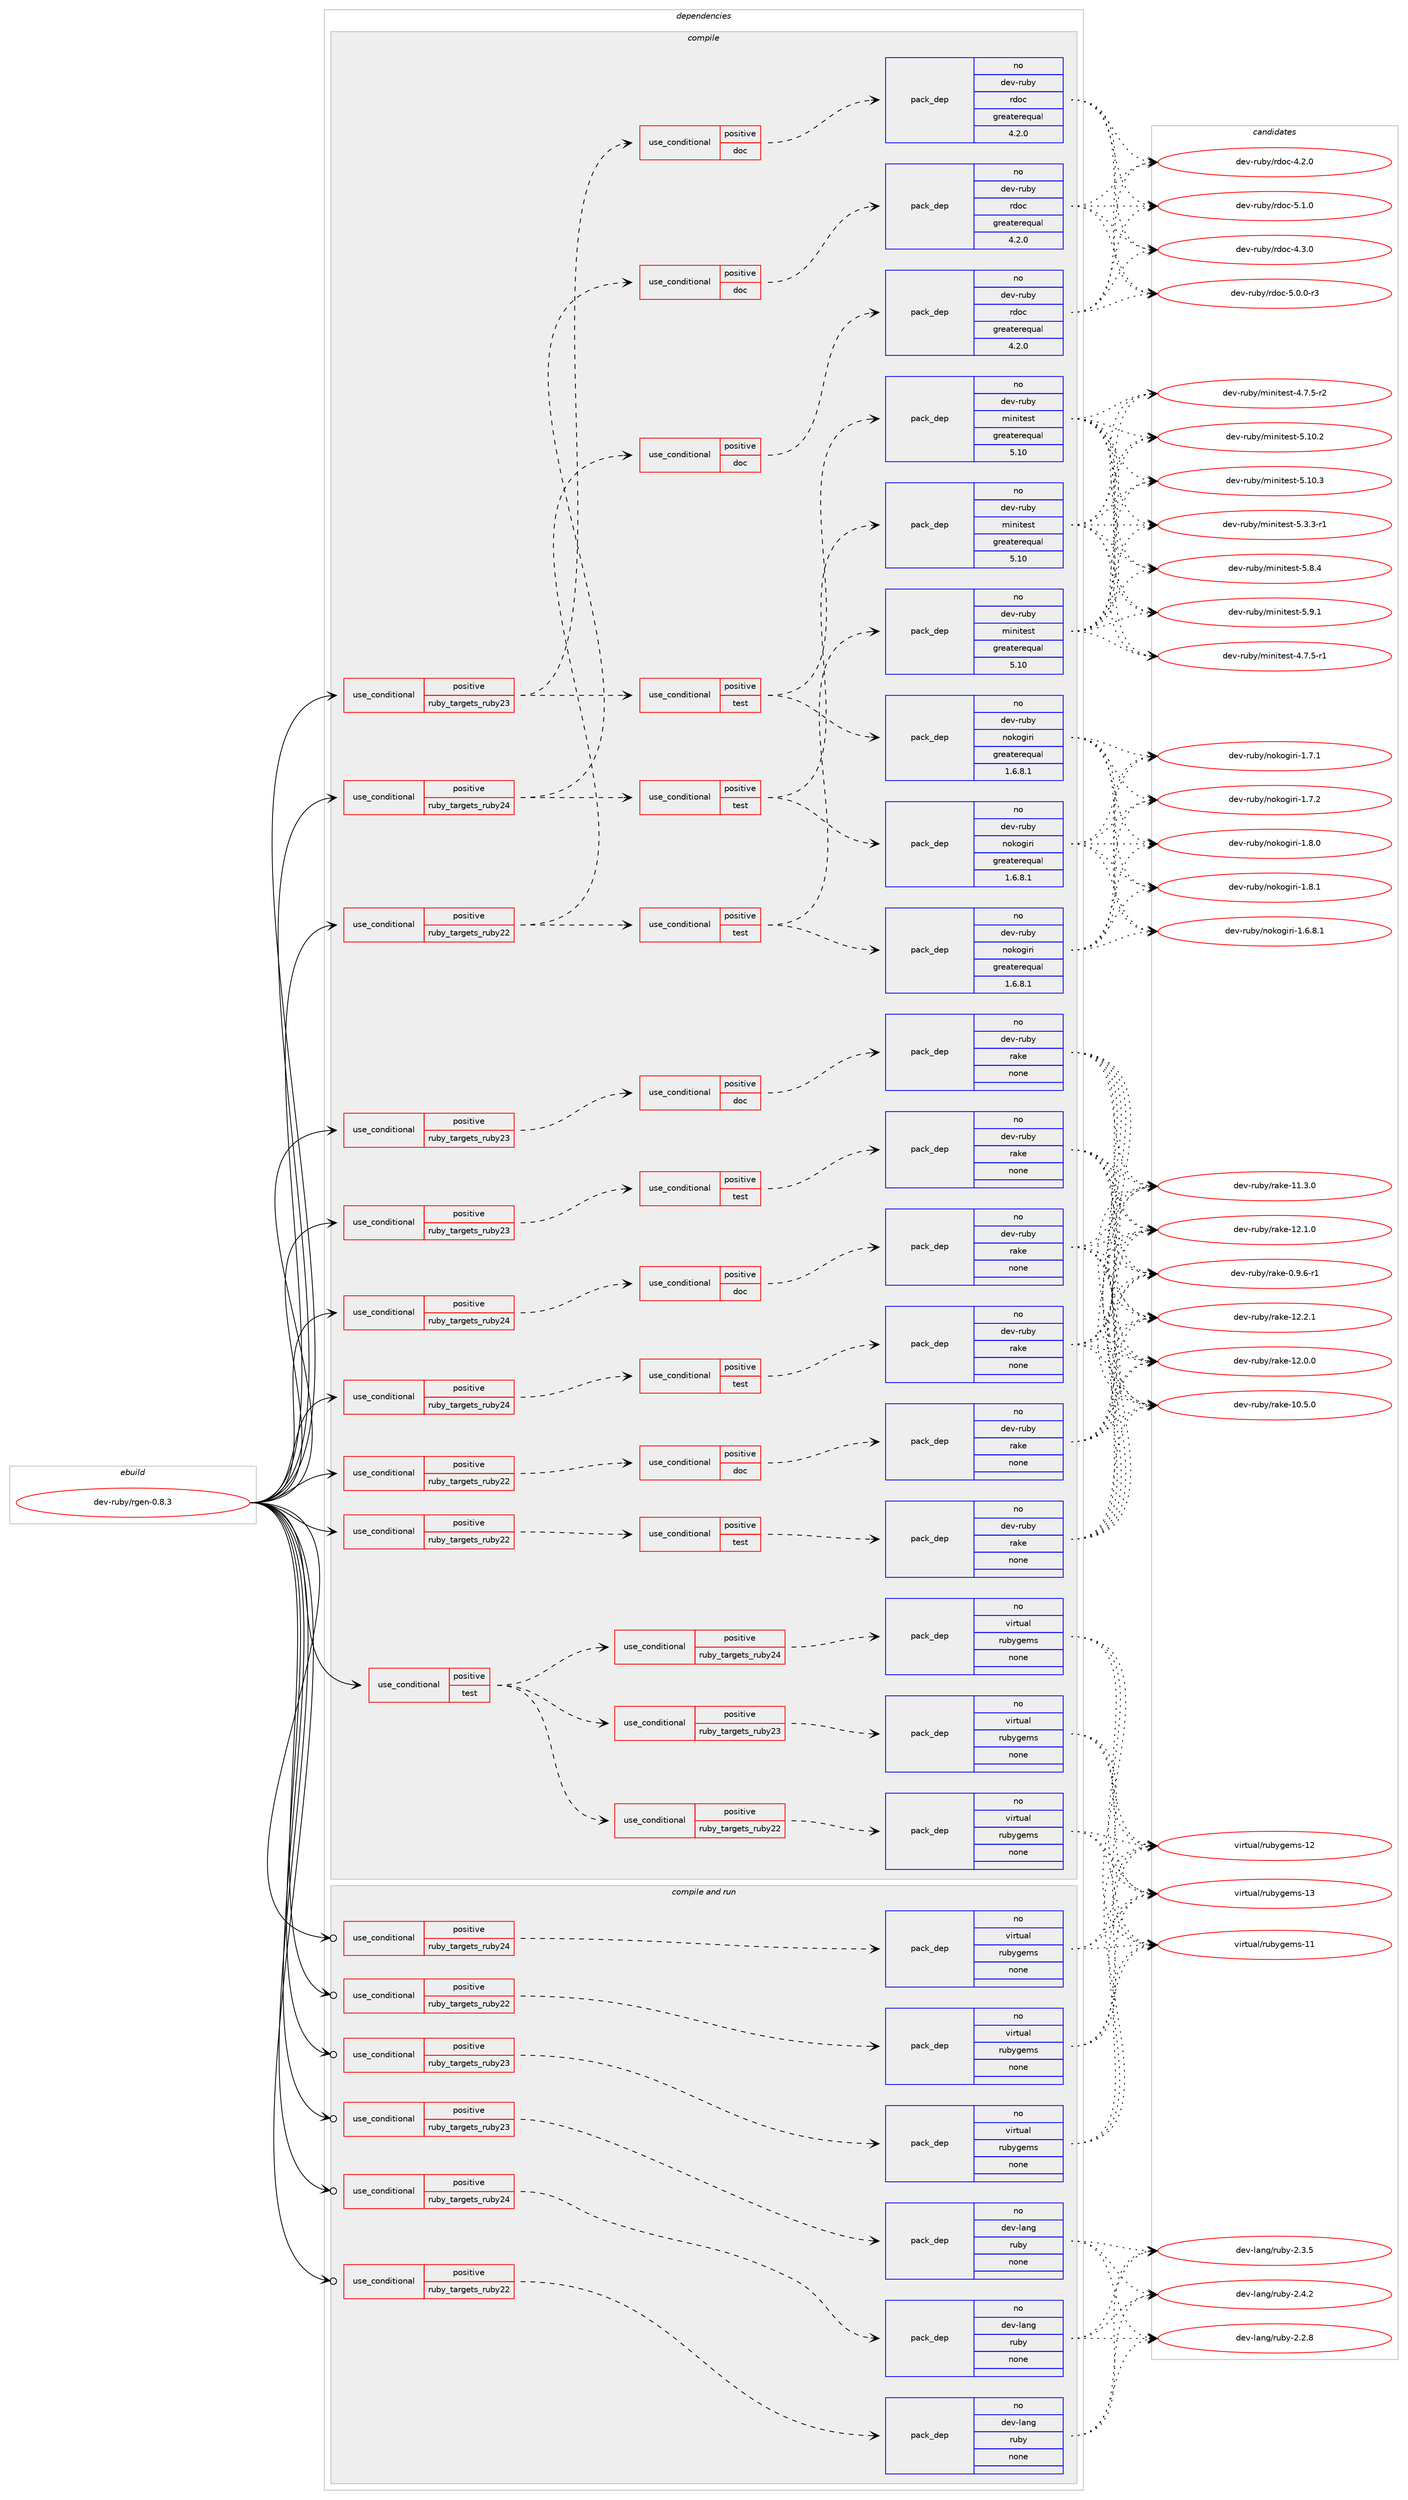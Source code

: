 digraph prolog {

# *************
# Graph options
# *************

newrank=true;
concentrate=true;
compound=true;
graph [rankdir=LR,fontname=Helvetica,fontsize=10,ranksep=1.5];#, ranksep=2.5, nodesep=0.2];
edge  [arrowhead=vee];
node  [fontname=Helvetica,fontsize=10];

# **********
# The ebuild
# **********

subgraph cluster_leftcol {
color=gray;
rank=same;
label=<<i>ebuild</i>>;
id [label="dev-ruby/rgen-0.8.3", color=red, width=4, href="../dev-ruby/rgen-0.8.3.svg"];
}

# ****************
# The dependencies
# ****************

subgraph cluster_midcol {
color=gray;
label=<<i>dependencies</i>>;
subgraph cluster_compile {
fillcolor="#eeeeee";
style=filled;
label=<<i>compile</i>>;
subgraph cond68894 {
dependency262178 [label=<<TABLE BORDER="0" CELLBORDER="1" CELLSPACING="0" CELLPADDING="4"><TR><TD ROWSPAN="3" CELLPADDING="10">use_conditional</TD></TR><TR><TD>positive</TD></TR><TR><TD>ruby_targets_ruby22</TD></TR></TABLE>>, shape=none, color=red];
subgraph cond68895 {
dependency262179 [label=<<TABLE BORDER="0" CELLBORDER="1" CELLSPACING="0" CELLPADDING="4"><TR><TD ROWSPAN="3" CELLPADDING="10">use_conditional</TD></TR><TR><TD>positive</TD></TR><TR><TD>doc</TD></TR></TABLE>>, shape=none, color=red];
subgraph pack189170 {
dependency262180 [label=<<TABLE BORDER="0" CELLBORDER="1" CELLSPACING="0" CELLPADDING="4" WIDTH="220"><TR><TD ROWSPAN="6" CELLPADDING="30">pack_dep</TD></TR><TR><TD WIDTH="110">no</TD></TR><TR><TD>dev-ruby</TD></TR><TR><TD>rake</TD></TR><TR><TD>none</TD></TR><TR><TD></TD></TR></TABLE>>, shape=none, color=blue];
}
dependency262179:e -> dependency262180:w [weight=20,style="dashed",arrowhead="vee"];
}
dependency262178:e -> dependency262179:w [weight=20,style="dashed",arrowhead="vee"];
}
id:e -> dependency262178:w [weight=20,style="solid",arrowhead="vee"];
subgraph cond68896 {
dependency262181 [label=<<TABLE BORDER="0" CELLBORDER="1" CELLSPACING="0" CELLPADDING="4"><TR><TD ROWSPAN="3" CELLPADDING="10">use_conditional</TD></TR><TR><TD>positive</TD></TR><TR><TD>ruby_targets_ruby22</TD></TR></TABLE>>, shape=none, color=red];
subgraph cond68897 {
dependency262182 [label=<<TABLE BORDER="0" CELLBORDER="1" CELLSPACING="0" CELLPADDING="4"><TR><TD ROWSPAN="3" CELLPADDING="10">use_conditional</TD></TR><TR><TD>positive</TD></TR><TR><TD>doc</TD></TR></TABLE>>, shape=none, color=red];
subgraph pack189171 {
dependency262183 [label=<<TABLE BORDER="0" CELLBORDER="1" CELLSPACING="0" CELLPADDING="4" WIDTH="220"><TR><TD ROWSPAN="6" CELLPADDING="30">pack_dep</TD></TR><TR><TD WIDTH="110">no</TD></TR><TR><TD>dev-ruby</TD></TR><TR><TD>rdoc</TD></TR><TR><TD>greaterequal</TD></TR><TR><TD>4.2.0</TD></TR></TABLE>>, shape=none, color=blue];
}
dependency262182:e -> dependency262183:w [weight=20,style="dashed",arrowhead="vee"];
}
dependency262181:e -> dependency262182:w [weight=20,style="dashed",arrowhead="vee"];
subgraph cond68898 {
dependency262184 [label=<<TABLE BORDER="0" CELLBORDER="1" CELLSPACING="0" CELLPADDING="4"><TR><TD ROWSPAN="3" CELLPADDING="10">use_conditional</TD></TR><TR><TD>positive</TD></TR><TR><TD>test</TD></TR></TABLE>>, shape=none, color=red];
subgraph pack189172 {
dependency262185 [label=<<TABLE BORDER="0" CELLBORDER="1" CELLSPACING="0" CELLPADDING="4" WIDTH="220"><TR><TD ROWSPAN="6" CELLPADDING="30">pack_dep</TD></TR><TR><TD WIDTH="110">no</TD></TR><TR><TD>dev-ruby</TD></TR><TR><TD>minitest</TD></TR><TR><TD>greaterequal</TD></TR><TR><TD>5.10</TD></TR></TABLE>>, shape=none, color=blue];
}
dependency262184:e -> dependency262185:w [weight=20,style="dashed",arrowhead="vee"];
subgraph pack189173 {
dependency262186 [label=<<TABLE BORDER="0" CELLBORDER="1" CELLSPACING="0" CELLPADDING="4" WIDTH="220"><TR><TD ROWSPAN="6" CELLPADDING="30">pack_dep</TD></TR><TR><TD WIDTH="110">no</TD></TR><TR><TD>dev-ruby</TD></TR><TR><TD>nokogiri</TD></TR><TR><TD>greaterequal</TD></TR><TR><TD>1.6.8.1</TD></TR></TABLE>>, shape=none, color=blue];
}
dependency262184:e -> dependency262186:w [weight=20,style="dashed",arrowhead="vee"];
}
dependency262181:e -> dependency262184:w [weight=20,style="dashed",arrowhead="vee"];
}
id:e -> dependency262181:w [weight=20,style="solid",arrowhead="vee"];
subgraph cond68899 {
dependency262187 [label=<<TABLE BORDER="0" CELLBORDER="1" CELLSPACING="0" CELLPADDING="4"><TR><TD ROWSPAN="3" CELLPADDING="10">use_conditional</TD></TR><TR><TD>positive</TD></TR><TR><TD>ruby_targets_ruby22</TD></TR></TABLE>>, shape=none, color=red];
subgraph cond68900 {
dependency262188 [label=<<TABLE BORDER="0" CELLBORDER="1" CELLSPACING="0" CELLPADDING="4"><TR><TD ROWSPAN="3" CELLPADDING="10">use_conditional</TD></TR><TR><TD>positive</TD></TR><TR><TD>test</TD></TR></TABLE>>, shape=none, color=red];
subgraph pack189174 {
dependency262189 [label=<<TABLE BORDER="0" CELLBORDER="1" CELLSPACING="0" CELLPADDING="4" WIDTH="220"><TR><TD ROWSPAN="6" CELLPADDING="30">pack_dep</TD></TR><TR><TD WIDTH="110">no</TD></TR><TR><TD>dev-ruby</TD></TR><TR><TD>rake</TD></TR><TR><TD>none</TD></TR><TR><TD></TD></TR></TABLE>>, shape=none, color=blue];
}
dependency262188:e -> dependency262189:w [weight=20,style="dashed",arrowhead="vee"];
}
dependency262187:e -> dependency262188:w [weight=20,style="dashed",arrowhead="vee"];
}
id:e -> dependency262187:w [weight=20,style="solid",arrowhead="vee"];
subgraph cond68901 {
dependency262190 [label=<<TABLE BORDER="0" CELLBORDER="1" CELLSPACING="0" CELLPADDING="4"><TR><TD ROWSPAN="3" CELLPADDING="10">use_conditional</TD></TR><TR><TD>positive</TD></TR><TR><TD>ruby_targets_ruby23</TD></TR></TABLE>>, shape=none, color=red];
subgraph cond68902 {
dependency262191 [label=<<TABLE BORDER="0" CELLBORDER="1" CELLSPACING="0" CELLPADDING="4"><TR><TD ROWSPAN="3" CELLPADDING="10">use_conditional</TD></TR><TR><TD>positive</TD></TR><TR><TD>doc</TD></TR></TABLE>>, shape=none, color=red];
subgraph pack189175 {
dependency262192 [label=<<TABLE BORDER="0" CELLBORDER="1" CELLSPACING="0" CELLPADDING="4" WIDTH="220"><TR><TD ROWSPAN="6" CELLPADDING="30">pack_dep</TD></TR><TR><TD WIDTH="110">no</TD></TR><TR><TD>dev-ruby</TD></TR><TR><TD>rake</TD></TR><TR><TD>none</TD></TR><TR><TD></TD></TR></TABLE>>, shape=none, color=blue];
}
dependency262191:e -> dependency262192:w [weight=20,style="dashed",arrowhead="vee"];
}
dependency262190:e -> dependency262191:w [weight=20,style="dashed",arrowhead="vee"];
}
id:e -> dependency262190:w [weight=20,style="solid",arrowhead="vee"];
subgraph cond68903 {
dependency262193 [label=<<TABLE BORDER="0" CELLBORDER="1" CELLSPACING="0" CELLPADDING="4"><TR><TD ROWSPAN="3" CELLPADDING="10">use_conditional</TD></TR><TR><TD>positive</TD></TR><TR><TD>ruby_targets_ruby23</TD></TR></TABLE>>, shape=none, color=red];
subgraph cond68904 {
dependency262194 [label=<<TABLE BORDER="0" CELLBORDER="1" CELLSPACING="0" CELLPADDING="4"><TR><TD ROWSPAN="3" CELLPADDING="10">use_conditional</TD></TR><TR><TD>positive</TD></TR><TR><TD>doc</TD></TR></TABLE>>, shape=none, color=red];
subgraph pack189176 {
dependency262195 [label=<<TABLE BORDER="0" CELLBORDER="1" CELLSPACING="0" CELLPADDING="4" WIDTH="220"><TR><TD ROWSPAN="6" CELLPADDING="30">pack_dep</TD></TR><TR><TD WIDTH="110">no</TD></TR><TR><TD>dev-ruby</TD></TR><TR><TD>rdoc</TD></TR><TR><TD>greaterequal</TD></TR><TR><TD>4.2.0</TD></TR></TABLE>>, shape=none, color=blue];
}
dependency262194:e -> dependency262195:w [weight=20,style="dashed",arrowhead="vee"];
}
dependency262193:e -> dependency262194:w [weight=20,style="dashed",arrowhead="vee"];
subgraph cond68905 {
dependency262196 [label=<<TABLE BORDER="0" CELLBORDER="1" CELLSPACING="0" CELLPADDING="4"><TR><TD ROWSPAN="3" CELLPADDING="10">use_conditional</TD></TR><TR><TD>positive</TD></TR><TR><TD>test</TD></TR></TABLE>>, shape=none, color=red];
subgraph pack189177 {
dependency262197 [label=<<TABLE BORDER="0" CELLBORDER="1" CELLSPACING="0" CELLPADDING="4" WIDTH="220"><TR><TD ROWSPAN="6" CELLPADDING="30">pack_dep</TD></TR><TR><TD WIDTH="110">no</TD></TR><TR><TD>dev-ruby</TD></TR><TR><TD>minitest</TD></TR><TR><TD>greaterequal</TD></TR><TR><TD>5.10</TD></TR></TABLE>>, shape=none, color=blue];
}
dependency262196:e -> dependency262197:w [weight=20,style="dashed",arrowhead="vee"];
subgraph pack189178 {
dependency262198 [label=<<TABLE BORDER="0" CELLBORDER="1" CELLSPACING="0" CELLPADDING="4" WIDTH="220"><TR><TD ROWSPAN="6" CELLPADDING="30">pack_dep</TD></TR><TR><TD WIDTH="110">no</TD></TR><TR><TD>dev-ruby</TD></TR><TR><TD>nokogiri</TD></TR><TR><TD>greaterequal</TD></TR><TR><TD>1.6.8.1</TD></TR></TABLE>>, shape=none, color=blue];
}
dependency262196:e -> dependency262198:w [weight=20,style="dashed",arrowhead="vee"];
}
dependency262193:e -> dependency262196:w [weight=20,style="dashed",arrowhead="vee"];
}
id:e -> dependency262193:w [weight=20,style="solid",arrowhead="vee"];
subgraph cond68906 {
dependency262199 [label=<<TABLE BORDER="0" CELLBORDER="1" CELLSPACING="0" CELLPADDING="4"><TR><TD ROWSPAN="3" CELLPADDING="10">use_conditional</TD></TR><TR><TD>positive</TD></TR><TR><TD>ruby_targets_ruby23</TD></TR></TABLE>>, shape=none, color=red];
subgraph cond68907 {
dependency262200 [label=<<TABLE BORDER="0" CELLBORDER="1" CELLSPACING="0" CELLPADDING="4"><TR><TD ROWSPAN="3" CELLPADDING="10">use_conditional</TD></TR><TR><TD>positive</TD></TR><TR><TD>test</TD></TR></TABLE>>, shape=none, color=red];
subgraph pack189179 {
dependency262201 [label=<<TABLE BORDER="0" CELLBORDER="1" CELLSPACING="0" CELLPADDING="4" WIDTH="220"><TR><TD ROWSPAN="6" CELLPADDING="30">pack_dep</TD></TR><TR><TD WIDTH="110">no</TD></TR><TR><TD>dev-ruby</TD></TR><TR><TD>rake</TD></TR><TR><TD>none</TD></TR><TR><TD></TD></TR></TABLE>>, shape=none, color=blue];
}
dependency262200:e -> dependency262201:w [weight=20,style="dashed",arrowhead="vee"];
}
dependency262199:e -> dependency262200:w [weight=20,style="dashed",arrowhead="vee"];
}
id:e -> dependency262199:w [weight=20,style="solid",arrowhead="vee"];
subgraph cond68908 {
dependency262202 [label=<<TABLE BORDER="0" CELLBORDER="1" CELLSPACING="0" CELLPADDING="4"><TR><TD ROWSPAN="3" CELLPADDING="10">use_conditional</TD></TR><TR><TD>positive</TD></TR><TR><TD>ruby_targets_ruby24</TD></TR></TABLE>>, shape=none, color=red];
subgraph cond68909 {
dependency262203 [label=<<TABLE BORDER="0" CELLBORDER="1" CELLSPACING="0" CELLPADDING="4"><TR><TD ROWSPAN="3" CELLPADDING="10">use_conditional</TD></TR><TR><TD>positive</TD></TR><TR><TD>doc</TD></TR></TABLE>>, shape=none, color=red];
subgraph pack189180 {
dependency262204 [label=<<TABLE BORDER="0" CELLBORDER="1" CELLSPACING="0" CELLPADDING="4" WIDTH="220"><TR><TD ROWSPAN="6" CELLPADDING="30">pack_dep</TD></TR><TR><TD WIDTH="110">no</TD></TR><TR><TD>dev-ruby</TD></TR><TR><TD>rake</TD></TR><TR><TD>none</TD></TR><TR><TD></TD></TR></TABLE>>, shape=none, color=blue];
}
dependency262203:e -> dependency262204:w [weight=20,style="dashed",arrowhead="vee"];
}
dependency262202:e -> dependency262203:w [weight=20,style="dashed",arrowhead="vee"];
}
id:e -> dependency262202:w [weight=20,style="solid",arrowhead="vee"];
subgraph cond68910 {
dependency262205 [label=<<TABLE BORDER="0" CELLBORDER="1" CELLSPACING="0" CELLPADDING="4"><TR><TD ROWSPAN="3" CELLPADDING="10">use_conditional</TD></TR><TR><TD>positive</TD></TR><TR><TD>ruby_targets_ruby24</TD></TR></TABLE>>, shape=none, color=red];
subgraph cond68911 {
dependency262206 [label=<<TABLE BORDER="0" CELLBORDER="1" CELLSPACING="0" CELLPADDING="4"><TR><TD ROWSPAN="3" CELLPADDING="10">use_conditional</TD></TR><TR><TD>positive</TD></TR><TR><TD>doc</TD></TR></TABLE>>, shape=none, color=red];
subgraph pack189181 {
dependency262207 [label=<<TABLE BORDER="0" CELLBORDER="1" CELLSPACING="0" CELLPADDING="4" WIDTH="220"><TR><TD ROWSPAN="6" CELLPADDING="30">pack_dep</TD></TR><TR><TD WIDTH="110">no</TD></TR><TR><TD>dev-ruby</TD></TR><TR><TD>rdoc</TD></TR><TR><TD>greaterequal</TD></TR><TR><TD>4.2.0</TD></TR></TABLE>>, shape=none, color=blue];
}
dependency262206:e -> dependency262207:w [weight=20,style="dashed",arrowhead="vee"];
}
dependency262205:e -> dependency262206:w [weight=20,style="dashed",arrowhead="vee"];
subgraph cond68912 {
dependency262208 [label=<<TABLE BORDER="0" CELLBORDER="1" CELLSPACING="0" CELLPADDING="4"><TR><TD ROWSPAN="3" CELLPADDING="10">use_conditional</TD></TR><TR><TD>positive</TD></TR><TR><TD>test</TD></TR></TABLE>>, shape=none, color=red];
subgraph pack189182 {
dependency262209 [label=<<TABLE BORDER="0" CELLBORDER="1" CELLSPACING="0" CELLPADDING="4" WIDTH="220"><TR><TD ROWSPAN="6" CELLPADDING="30">pack_dep</TD></TR><TR><TD WIDTH="110">no</TD></TR><TR><TD>dev-ruby</TD></TR><TR><TD>minitest</TD></TR><TR><TD>greaterequal</TD></TR><TR><TD>5.10</TD></TR></TABLE>>, shape=none, color=blue];
}
dependency262208:e -> dependency262209:w [weight=20,style="dashed",arrowhead="vee"];
subgraph pack189183 {
dependency262210 [label=<<TABLE BORDER="0" CELLBORDER="1" CELLSPACING="0" CELLPADDING="4" WIDTH="220"><TR><TD ROWSPAN="6" CELLPADDING="30">pack_dep</TD></TR><TR><TD WIDTH="110">no</TD></TR><TR><TD>dev-ruby</TD></TR><TR><TD>nokogiri</TD></TR><TR><TD>greaterequal</TD></TR><TR><TD>1.6.8.1</TD></TR></TABLE>>, shape=none, color=blue];
}
dependency262208:e -> dependency262210:w [weight=20,style="dashed",arrowhead="vee"];
}
dependency262205:e -> dependency262208:w [weight=20,style="dashed",arrowhead="vee"];
}
id:e -> dependency262205:w [weight=20,style="solid",arrowhead="vee"];
subgraph cond68913 {
dependency262211 [label=<<TABLE BORDER="0" CELLBORDER="1" CELLSPACING="0" CELLPADDING="4"><TR><TD ROWSPAN="3" CELLPADDING="10">use_conditional</TD></TR><TR><TD>positive</TD></TR><TR><TD>ruby_targets_ruby24</TD></TR></TABLE>>, shape=none, color=red];
subgraph cond68914 {
dependency262212 [label=<<TABLE BORDER="0" CELLBORDER="1" CELLSPACING="0" CELLPADDING="4"><TR><TD ROWSPAN="3" CELLPADDING="10">use_conditional</TD></TR><TR><TD>positive</TD></TR><TR><TD>test</TD></TR></TABLE>>, shape=none, color=red];
subgraph pack189184 {
dependency262213 [label=<<TABLE BORDER="0" CELLBORDER="1" CELLSPACING="0" CELLPADDING="4" WIDTH="220"><TR><TD ROWSPAN="6" CELLPADDING="30">pack_dep</TD></TR><TR><TD WIDTH="110">no</TD></TR><TR><TD>dev-ruby</TD></TR><TR><TD>rake</TD></TR><TR><TD>none</TD></TR><TR><TD></TD></TR></TABLE>>, shape=none, color=blue];
}
dependency262212:e -> dependency262213:w [weight=20,style="dashed",arrowhead="vee"];
}
dependency262211:e -> dependency262212:w [weight=20,style="dashed",arrowhead="vee"];
}
id:e -> dependency262211:w [weight=20,style="solid",arrowhead="vee"];
subgraph cond68915 {
dependency262214 [label=<<TABLE BORDER="0" CELLBORDER="1" CELLSPACING="0" CELLPADDING="4"><TR><TD ROWSPAN="3" CELLPADDING="10">use_conditional</TD></TR><TR><TD>positive</TD></TR><TR><TD>test</TD></TR></TABLE>>, shape=none, color=red];
subgraph cond68916 {
dependency262215 [label=<<TABLE BORDER="0" CELLBORDER="1" CELLSPACING="0" CELLPADDING="4"><TR><TD ROWSPAN="3" CELLPADDING="10">use_conditional</TD></TR><TR><TD>positive</TD></TR><TR><TD>ruby_targets_ruby22</TD></TR></TABLE>>, shape=none, color=red];
subgraph pack189185 {
dependency262216 [label=<<TABLE BORDER="0" CELLBORDER="1" CELLSPACING="0" CELLPADDING="4" WIDTH="220"><TR><TD ROWSPAN="6" CELLPADDING="30">pack_dep</TD></TR><TR><TD WIDTH="110">no</TD></TR><TR><TD>virtual</TD></TR><TR><TD>rubygems</TD></TR><TR><TD>none</TD></TR><TR><TD></TD></TR></TABLE>>, shape=none, color=blue];
}
dependency262215:e -> dependency262216:w [weight=20,style="dashed",arrowhead="vee"];
}
dependency262214:e -> dependency262215:w [weight=20,style="dashed",arrowhead="vee"];
subgraph cond68917 {
dependency262217 [label=<<TABLE BORDER="0" CELLBORDER="1" CELLSPACING="0" CELLPADDING="4"><TR><TD ROWSPAN="3" CELLPADDING="10">use_conditional</TD></TR><TR><TD>positive</TD></TR><TR><TD>ruby_targets_ruby23</TD></TR></TABLE>>, shape=none, color=red];
subgraph pack189186 {
dependency262218 [label=<<TABLE BORDER="0" CELLBORDER="1" CELLSPACING="0" CELLPADDING="4" WIDTH="220"><TR><TD ROWSPAN="6" CELLPADDING="30">pack_dep</TD></TR><TR><TD WIDTH="110">no</TD></TR><TR><TD>virtual</TD></TR><TR><TD>rubygems</TD></TR><TR><TD>none</TD></TR><TR><TD></TD></TR></TABLE>>, shape=none, color=blue];
}
dependency262217:e -> dependency262218:w [weight=20,style="dashed",arrowhead="vee"];
}
dependency262214:e -> dependency262217:w [weight=20,style="dashed",arrowhead="vee"];
subgraph cond68918 {
dependency262219 [label=<<TABLE BORDER="0" CELLBORDER="1" CELLSPACING="0" CELLPADDING="4"><TR><TD ROWSPAN="3" CELLPADDING="10">use_conditional</TD></TR><TR><TD>positive</TD></TR><TR><TD>ruby_targets_ruby24</TD></TR></TABLE>>, shape=none, color=red];
subgraph pack189187 {
dependency262220 [label=<<TABLE BORDER="0" CELLBORDER="1" CELLSPACING="0" CELLPADDING="4" WIDTH="220"><TR><TD ROWSPAN="6" CELLPADDING="30">pack_dep</TD></TR><TR><TD WIDTH="110">no</TD></TR><TR><TD>virtual</TD></TR><TR><TD>rubygems</TD></TR><TR><TD>none</TD></TR><TR><TD></TD></TR></TABLE>>, shape=none, color=blue];
}
dependency262219:e -> dependency262220:w [weight=20,style="dashed",arrowhead="vee"];
}
dependency262214:e -> dependency262219:w [weight=20,style="dashed",arrowhead="vee"];
}
id:e -> dependency262214:w [weight=20,style="solid",arrowhead="vee"];
}
subgraph cluster_compileandrun {
fillcolor="#eeeeee";
style=filled;
label=<<i>compile and run</i>>;
subgraph cond68919 {
dependency262221 [label=<<TABLE BORDER="0" CELLBORDER="1" CELLSPACING="0" CELLPADDING="4"><TR><TD ROWSPAN="3" CELLPADDING="10">use_conditional</TD></TR><TR><TD>positive</TD></TR><TR><TD>ruby_targets_ruby22</TD></TR></TABLE>>, shape=none, color=red];
subgraph pack189188 {
dependency262222 [label=<<TABLE BORDER="0" CELLBORDER="1" CELLSPACING="0" CELLPADDING="4" WIDTH="220"><TR><TD ROWSPAN="6" CELLPADDING="30">pack_dep</TD></TR><TR><TD WIDTH="110">no</TD></TR><TR><TD>dev-lang</TD></TR><TR><TD>ruby</TD></TR><TR><TD>none</TD></TR><TR><TD></TD></TR></TABLE>>, shape=none, color=blue];
}
dependency262221:e -> dependency262222:w [weight=20,style="dashed",arrowhead="vee"];
}
id:e -> dependency262221:w [weight=20,style="solid",arrowhead="odotvee"];
subgraph cond68920 {
dependency262223 [label=<<TABLE BORDER="0" CELLBORDER="1" CELLSPACING="0" CELLPADDING="4"><TR><TD ROWSPAN="3" CELLPADDING="10">use_conditional</TD></TR><TR><TD>positive</TD></TR><TR><TD>ruby_targets_ruby22</TD></TR></TABLE>>, shape=none, color=red];
subgraph pack189189 {
dependency262224 [label=<<TABLE BORDER="0" CELLBORDER="1" CELLSPACING="0" CELLPADDING="4" WIDTH="220"><TR><TD ROWSPAN="6" CELLPADDING="30">pack_dep</TD></TR><TR><TD WIDTH="110">no</TD></TR><TR><TD>virtual</TD></TR><TR><TD>rubygems</TD></TR><TR><TD>none</TD></TR><TR><TD></TD></TR></TABLE>>, shape=none, color=blue];
}
dependency262223:e -> dependency262224:w [weight=20,style="dashed",arrowhead="vee"];
}
id:e -> dependency262223:w [weight=20,style="solid",arrowhead="odotvee"];
subgraph cond68921 {
dependency262225 [label=<<TABLE BORDER="0" CELLBORDER="1" CELLSPACING="0" CELLPADDING="4"><TR><TD ROWSPAN="3" CELLPADDING="10">use_conditional</TD></TR><TR><TD>positive</TD></TR><TR><TD>ruby_targets_ruby23</TD></TR></TABLE>>, shape=none, color=red];
subgraph pack189190 {
dependency262226 [label=<<TABLE BORDER="0" CELLBORDER="1" CELLSPACING="0" CELLPADDING="4" WIDTH="220"><TR><TD ROWSPAN="6" CELLPADDING="30">pack_dep</TD></TR><TR><TD WIDTH="110">no</TD></TR><TR><TD>dev-lang</TD></TR><TR><TD>ruby</TD></TR><TR><TD>none</TD></TR><TR><TD></TD></TR></TABLE>>, shape=none, color=blue];
}
dependency262225:e -> dependency262226:w [weight=20,style="dashed",arrowhead="vee"];
}
id:e -> dependency262225:w [weight=20,style="solid",arrowhead="odotvee"];
subgraph cond68922 {
dependency262227 [label=<<TABLE BORDER="0" CELLBORDER="1" CELLSPACING="0" CELLPADDING="4"><TR><TD ROWSPAN="3" CELLPADDING="10">use_conditional</TD></TR><TR><TD>positive</TD></TR><TR><TD>ruby_targets_ruby23</TD></TR></TABLE>>, shape=none, color=red];
subgraph pack189191 {
dependency262228 [label=<<TABLE BORDER="0" CELLBORDER="1" CELLSPACING="0" CELLPADDING="4" WIDTH="220"><TR><TD ROWSPAN="6" CELLPADDING="30">pack_dep</TD></TR><TR><TD WIDTH="110">no</TD></TR><TR><TD>virtual</TD></TR><TR><TD>rubygems</TD></TR><TR><TD>none</TD></TR><TR><TD></TD></TR></TABLE>>, shape=none, color=blue];
}
dependency262227:e -> dependency262228:w [weight=20,style="dashed",arrowhead="vee"];
}
id:e -> dependency262227:w [weight=20,style="solid",arrowhead="odotvee"];
subgraph cond68923 {
dependency262229 [label=<<TABLE BORDER="0" CELLBORDER="1" CELLSPACING="0" CELLPADDING="4"><TR><TD ROWSPAN="3" CELLPADDING="10">use_conditional</TD></TR><TR><TD>positive</TD></TR><TR><TD>ruby_targets_ruby24</TD></TR></TABLE>>, shape=none, color=red];
subgraph pack189192 {
dependency262230 [label=<<TABLE BORDER="0" CELLBORDER="1" CELLSPACING="0" CELLPADDING="4" WIDTH="220"><TR><TD ROWSPAN="6" CELLPADDING="30">pack_dep</TD></TR><TR><TD WIDTH="110">no</TD></TR><TR><TD>dev-lang</TD></TR><TR><TD>ruby</TD></TR><TR><TD>none</TD></TR><TR><TD></TD></TR></TABLE>>, shape=none, color=blue];
}
dependency262229:e -> dependency262230:w [weight=20,style="dashed",arrowhead="vee"];
}
id:e -> dependency262229:w [weight=20,style="solid",arrowhead="odotvee"];
subgraph cond68924 {
dependency262231 [label=<<TABLE BORDER="0" CELLBORDER="1" CELLSPACING="0" CELLPADDING="4"><TR><TD ROWSPAN="3" CELLPADDING="10">use_conditional</TD></TR><TR><TD>positive</TD></TR><TR><TD>ruby_targets_ruby24</TD></TR></TABLE>>, shape=none, color=red];
subgraph pack189193 {
dependency262232 [label=<<TABLE BORDER="0" CELLBORDER="1" CELLSPACING="0" CELLPADDING="4" WIDTH="220"><TR><TD ROWSPAN="6" CELLPADDING="30">pack_dep</TD></TR><TR><TD WIDTH="110">no</TD></TR><TR><TD>virtual</TD></TR><TR><TD>rubygems</TD></TR><TR><TD>none</TD></TR><TR><TD></TD></TR></TABLE>>, shape=none, color=blue];
}
dependency262231:e -> dependency262232:w [weight=20,style="dashed",arrowhead="vee"];
}
id:e -> dependency262231:w [weight=20,style="solid",arrowhead="odotvee"];
}
subgraph cluster_run {
fillcolor="#eeeeee";
style=filled;
label=<<i>run</i>>;
}
}

# **************
# The candidates
# **************

subgraph cluster_choices {
rank=same;
color=gray;
label=<<i>candidates</i>>;

subgraph choice189170 {
color=black;
nodesep=1;
choice100101118451141179812147114971071014548465746544511449 [label="dev-ruby/rake-0.9.6-r1", color=red, width=4,href="../dev-ruby/rake-0.9.6-r1.svg"];
choice1001011184511411798121471149710710145494846534648 [label="dev-ruby/rake-10.5.0", color=red, width=4,href="../dev-ruby/rake-10.5.0.svg"];
choice1001011184511411798121471149710710145494946514648 [label="dev-ruby/rake-11.3.0", color=red, width=4,href="../dev-ruby/rake-11.3.0.svg"];
choice1001011184511411798121471149710710145495046484648 [label="dev-ruby/rake-12.0.0", color=red, width=4,href="../dev-ruby/rake-12.0.0.svg"];
choice1001011184511411798121471149710710145495046494648 [label="dev-ruby/rake-12.1.0", color=red, width=4,href="../dev-ruby/rake-12.1.0.svg"];
choice1001011184511411798121471149710710145495046504649 [label="dev-ruby/rake-12.2.1", color=red, width=4,href="../dev-ruby/rake-12.2.1.svg"];
dependency262180:e -> choice100101118451141179812147114971071014548465746544511449:w [style=dotted,weight="100"];
dependency262180:e -> choice1001011184511411798121471149710710145494846534648:w [style=dotted,weight="100"];
dependency262180:e -> choice1001011184511411798121471149710710145494946514648:w [style=dotted,weight="100"];
dependency262180:e -> choice1001011184511411798121471149710710145495046484648:w [style=dotted,weight="100"];
dependency262180:e -> choice1001011184511411798121471149710710145495046494648:w [style=dotted,weight="100"];
dependency262180:e -> choice1001011184511411798121471149710710145495046504649:w [style=dotted,weight="100"];
}
subgraph choice189171 {
color=black;
nodesep=1;
choice10010111845114117981214711410011199455246504648 [label="dev-ruby/rdoc-4.2.0", color=red, width=4,href="../dev-ruby/rdoc-4.2.0.svg"];
choice10010111845114117981214711410011199455246514648 [label="dev-ruby/rdoc-4.3.0", color=red, width=4,href="../dev-ruby/rdoc-4.3.0.svg"];
choice100101118451141179812147114100111994553464846484511451 [label="dev-ruby/rdoc-5.0.0-r3", color=red, width=4,href="../dev-ruby/rdoc-5.0.0-r3.svg"];
choice10010111845114117981214711410011199455346494648 [label="dev-ruby/rdoc-5.1.0", color=red, width=4,href="../dev-ruby/rdoc-5.1.0.svg"];
dependency262183:e -> choice10010111845114117981214711410011199455246504648:w [style=dotted,weight="100"];
dependency262183:e -> choice10010111845114117981214711410011199455246514648:w [style=dotted,weight="100"];
dependency262183:e -> choice100101118451141179812147114100111994553464846484511451:w [style=dotted,weight="100"];
dependency262183:e -> choice10010111845114117981214711410011199455346494648:w [style=dotted,weight="100"];
}
subgraph choice189172 {
color=black;
nodesep=1;
choice1001011184511411798121471091051101051161011151164552465546534511449 [label="dev-ruby/minitest-4.7.5-r1", color=red, width=4,href="../dev-ruby/minitest-4.7.5-r1.svg"];
choice1001011184511411798121471091051101051161011151164552465546534511450 [label="dev-ruby/minitest-4.7.5-r2", color=red, width=4,href="../dev-ruby/minitest-4.7.5-r2.svg"];
choice10010111845114117981214710910511010511610111511645534649484650 [label="dev-ruby/minitest-5.10.2", color=red, width=4,href="../dev-ruby/minitest-5.10.2.svg"];
choice10010111845114117981214710910511010511610111511645534649484651 [label="dev-ruby/minitest-5.10.3", color=red, width=4,href="../dev-ruby/minitest-5.10.3.svg"];
choice1001011184511411798121471091051101051161011151164553465146514511449 [label="dev-ruby/minitest-5.3.3-r1", color=red, width=4,href="../dev-ruby/minitest-5.3.3-r1.svg"];
choice100101118451141179812147109105110105116101115116455346564652 [label="dev-ruby/minitest-5.8.4", color=red, width=4,href="../dev-ruby/minitest-5.8.4.svg"];
choice100101118451141179812147109105110105116101115116455346574649 [label="dev-ruby/minitest-5.9.1", color=red, width=4,href="../dev-ruby/minitest-5.9.1.svg"];
dependency262185:e -> choice1001011184511411798121471091051101051161011151164552465546534511449:w [style=dotted,weight="100"];
dependency262185:e -> choice1001011184511411798121471091051101051161011151164552465546534511450:w [style=dotted,weight="100"];
dependency262185:e -> choice10010111845114117981214710910511010511610111511645534649484650:w [style=dotted,weight="100"];
dependency262185:e -> choice10010111845114117981214710910511010511610111511645534649484651:w [style=dotted,weight="100"];
dependency262185:e -> choice1001011184511411798121471091051101051161011151164553465146514511449:w [style=dotted,weight="100"];
dependency262185:e -> choice100101118451141179812147109105110105116101115116455346564652:w [style=dotted,weight="100"];
dependency262185:e -> choice100101118451141179812147109105110105116101115116455346574649:w [style=dotted,weight="100"];
}
subgraph choice189173 {
color=black;
nodesep=1;
choice1001011184511411798121471101111071111031051141054549465446564649 [label="dev-ruby/nokogiri-1.6.8.1", color=red, width=4,href="../dev-ruby/nokogiri-1.6.8.1.svg"];
choice100101118451141179812147110111107111103105114105454946554649 [label="dev-ruby/nokogiri-1.7.1", color=red, width=4,href="../dev-ruby/nokogiri-1.7.1.svg"];
choice100101118451141179812147110111107111103105114105454946554650 [label="dev-ruby/nokogiri-1.7.2", color=red, width=4,href="../dev-ruby/nokogiri-1.7.2.svg"];
choice100101118451141179812147110111107111103105114105454946564648 [label="dev-ruby/nokogiri-1.8.0", color=red, width=4,href="../dev-ruby/nokogiri-1.8.0.svg"];
choice100101118451141179812147110111107111103105114105454946564649 [label="dev-ruby/nokogiri-1.8.1", color=red, width=4,href="../dev-ruby/nokogiri-1.8.1.svg"];
dependency262186:e -> choice1001011184511411798121471101111071111031051141054549465446564649:w [style=dotted,weight="100"];
dependency262186:e -> choice100101118451141179812147110111107111103105114105454946554649:w [style=dotted,weight="100"];
dependency262186:e -> choice100101118451141179812147110111107111103105114105454946554650:w [style=dotted,weight="100"];
dependency262186:e -> choice100101118451141179812147110111107111103105114105454946564648:w [style=dotted,weight="100"];
dependency262186:e -> choice100101118451141179812147110111107111103105114105454946564649:w [style=dotted,weight="100"];
}
subgraph choice189174 {
color=black;
nodesep=1;
choice100101118451141179812147114971071014548465746544511449 [label="dev-ruby/rake-0.9.6-r1", color=red, width=4,href="../dev-ruby/rake-0.9.6-r1.svg"];
choice1001011184511411798121471149710710145494846534648 [label="dev-ruby/rake-10.5.0", color=red, width=4,href="../dev-ruby/rake-10.5.0.svg"];
choice1001011184511411798121471149710710145494946514648 [label="dev-ruby/rake-11.3.0", color=red, width=4,href="../dev-ruby/rake-11.3.0.svg"];
choice1001011184511411798121471149710710145495046484648 [label="dev-ruby/rake-12.0.0", color=red, width=4,href="../dev-ruby/rake-12.0.0.svg"];
choice1001011184511411798121471149710710145495046494648 [label="dev-ruby/rake-12.1.0", color=red, width=4,href="../dev-ruby/rake-12.1.0.svg"];
choice1001011184511411798121471149710710145495046504649 [label="dev-ruby/rake-12.2.1", color=red, width=4,href="../dev-ruby/rake-12.2.1.svg"];
dependency262189:e -> choice100101118451141179812147114971071014548465746544511449:w [style=dotted,weight="100"];
dependency262189:e -> choice1001011184511411798121471149710710145494846534648:w [style=dotted,weight="100"];
dependency262189:e -> choice1001011184511411798121471149710710145494946514648:w [style=dotted,weight="100"];
dependency262189:e -> choice1001011184511411798121471149710710145495046484648:w [style=dotted,weight="100"];
dependency262189:e -> choice1001011184511411798121471149710710145495046494648:w [style=dotted,weight="100"];
dependency262189:e -> choice1001011184511411798121471149710710145495046504649:w [style=dotted,weight="100"];
}
subgraph choice189175 {
color=black;
nodesep=1;
choice100101118451141179812147114971071014548465746544511449 [label="dev-ruby/rake-0.9.6-r1", color=red, width=4,href="../dev-ruby/rake-0.9.6-r1.svg"];
choice1001011184511411798121471149710710145494846534648 [label="dev-ruby/rake-10.5.0", color=red, width=4,href="../dev-ruby/rake-10.5.0.svg"];
choice1001011184511411798121471149710710145494946514648 [label="dev-ruby/rake-11.3.0", color=red, width=4,href="../dev-ruby/rake-11.3.0.svg"];
choice1001011184511411798121471149710710145495046484648 [label="dev-ruby/rake-12.0.0", color=red, width=4,href="../dev-ruby/rake-12.0.0.svg"];
choice1001011184511411798121471149710710145495046494648 [label="dev-ruby/rake-12.1.0", color=red, width=4,href="../dev-ruby/rake-12.1.0.svg"];
choice1001011184511411798121471149710710145495046504649 [label="dev-ruby/rake-12.2.1", color=red, width=4,href="../dev-ruby/rake-12.2.1.svg"];
dependency262192:e -> choice100101118451141179812147114971071014548465746544511449:w [style=dotted,weight="100"];
dependency262192:e -> choice1001011184511411798121471149710710145494846534648:w [style=dotted,weight="100"];
dependency262192:e -> choice1001011184511411798121471149710710145494946514648:w [style=dotted,weight="100"];
dependency262192:e -> choice1001011184511411798121471149710710145495046484648:w [style=dotted,weight="100"];
dependency262192:e -> choice1001011184511411798121471149710710145495046494648:w [style=dotted,weight="100"];
dependency262192:e -> choice1001011184511411798121471149710710145495046504649:w [style=dotted,weight="100"];
}
subgraph choice189176 {
color=black;
nodesep=1;
choice10010111845114117981214711410011199455246504648 [label="dev-ruby/rdoc-4.2.0", color=red, width=4,href="../dev-ruby/rdoc-4.2.0.svg"];
choice10010111845114117981214711410011199455246514648 [label="dev-ruby/rdoc-4.3.0", color=red, width=4,href="../dev-ruby/rdoc-4.3.0.svg"];
choice100101118451141179812147114100111994553464846484511451 [label="dev-ruby/rdoc-5.0.0-r3", color=red, width=4,href="../dev-ruby/rdoc-5.0.0-r3.svg"];
choice10010111845114117981214711410011199455346494648 [label="dev-ruby/rdoc-5.1.0", color=red, width=4,href="../dev-ruby/rdoc-5.1.0.svg"];
dependency262195:e -> choice10010111845114117981214711410011199455246504648:w [style=dotted,weight="100"];
dependency262195:e -> choice10010111845114117981214711410011199455246514648:w [style=dotted,weight="100"];
dependency262195:e -> choice100101118451141179812147114100111994553464846484511451:w [style=dotted,weight="100"];
dependency262195:e -> choice10010111845114117981214711410011199455346494648:w [style=dotted,weight="100"];
}
subgraph choice189177 {
color=black;
nodesep=1;
choice1001011184511411798121471091051101051161011151164552465546534511449 [label="dev-ruby/minitest-4.7.5-r1", color=red, width=4,href="../dev-ruby/minitest-4.7.5-r1.svg"];
choice1001011184511411798121471091051101051161011151164552465546534511450 [label="dev-ruby/minitest-4.7.5-r2", color=red, width=4,href="../dev-ruby/minitest-4.7.5-r2.svg"];
choice10010111845114117981214710910511010511610111511645534649484650 [label="dev-ruby/minitest-5.10.2", color=red, width=4,href="../dev-ruby/minitest-5.10.2.svg"];
choice10010111845114117981214710910511010511610111511645534649484651 [label="dev-ruby/minitest-5.10.3", color=red, width=4,href="../dev-ruby/minitest-5.10.3.svg"];
choice1001011184511411798121471091051101051161011151164553465146514511449 [label="dev-ruby/minitest-5.3.3-r1", color=red, width=4,href="../dev-ruby/minitest-5.3.3-r1.svg"];
choice100101118451141179812147109105110105116101115116455346564652 [label="dev-ruby/minitest-5.8.4", color=red, width=4,href="../dev-ruby/minitest-5.8.4.svg"];
choice100101118451141179812147109105110105116101115116455346574649 [label="dev-ruby/minitest-5.9.1", color=red, width=4,href="../dev-ruby/minitest-5.9.1.svg"];
dependency262197:e -> choice1001011184511411798121471091051101051161011151164552465546534511449:w [style=dotted,weight="100"];
dependency262197:e -> choice1001011184511411798121471091051101051161011151164552465546534511450:w [style=dotted,weight="100"];
dependency262197:e -> choice10010111845114117981214710910511010511610111511645534649484650:w [style=dotted,weight="100"];
dependency262197:e -> choice10010111845114117981214710910511010511610111511645534649484651:w [style=dotted,weight="100"];
dependency262197:e -> choice1001011184511411798121471091051101051161011151164553465146514511449:w [style=dotted,weight="100"];
dependency262197:e -> choice100101118451141179812147109105110105116101115116455346564652:w [style=dotted,weight="100"];
dependency262197:e -> choice100101118451141179812147109105110105116101115116455346574649:w [style=dotted,weight="100"];
}
subgraph choice189178 {
color=black;
nodesep=1;
choice1001011184511411798121471101111071111031051141054549465446564649 [label="dev-ruby/nokogiri-1.6.8.1", color=red, width=4,href="../dev-ruby/nokogiri-1.6.8.1.svg"];
choice100101118451141179812147110111107111103105114105454946554649 [label="dev-ruby/nokogiri-1.7.1", color=red, width=4,href="../dev-ruby/nokogiri-1.7.1.svg"];
choice100101118451141179812147110111107111103105114105454946554650 [label="dev-ruby/nokogiri-1.7.2", color=red, width=4,href="../dev-ruby/nokogiri-1.7.2.svg"];
choice100101118451141179812147110111107111103105114105454946564648 [label="dev-ruby/nokogiri-1.8.0", color=red, width=4,href="../dev-ruby/nokogiri-1.8.0.svg"];
choice100101118451141179812147110111107111103105114105454946564649 [label="dev-ruby/nokogiri-1.8.1", color=red, width=4,href="../dev-ruby/nokogiri-1.8.1.svg"];
dependency262198:e -> choice1001011184511411798121471101111071111031051141054549465446564649:w [style=dotted,weight="100"];
dependency262198:e -> choice100101118451141179812147110111107111103105114105454946554649:w [style=dotted,weight="100"];
dependency262198:e -> choice100101118451141179812147110111107111103105114105454946554650:w [style=dotted,weight="100"];
dependency262198:e -> choice100101118451141179812147110111107111103105114105454946564648:w [style=dotted,weight="100"];
dependency262198:e -> choice100101118451141179812147110111107111103105114105454946564649:w [style=dotted,weight="100"];
}
subgraph choice189179 {
color=black;
nodesep=1;
choice100101118451141179812147114971071014548465746544511449 [label="dev-ruby/rake-0.9.6-r1", color=red, width=4,href="../dev-ruby/rake-0.9.6-r1.svg"];
choice1001011184511411798121471149710710145494846534648 [label="dev-ruby/rake-10.5.0", color=red, width=4,href="../dev-ruby/rake-10.5.0.svg"];
choice1001011184511411798121471149710710145494946514648 [label="dev-ruby/rake-11.3.0", color=red, width=4,href="../dev-ruby/rake-11.3.0.svg"];
choice1001011184511411798121471149710710145495046484648 [label="dev-ruby/rake-12.0.0", color=red, width=4,href="../dev-ruby/rake-12.0.0.svg"];
choice1001011184511411798121471149710710145495046494648 [label="dev-ruby/rake-12.1.0", color=red, width=4,href="../dev-ruby/rake-12.1.0.svg"];
choice1001011184511411798121471149710710145495046504649 [label="dev-ruby/rake-12.2.1", color=red, width=4,href="../dev-ruby/rake-12.2.1.svg"];
dependency262201:e -> choice100101118451141179812147114971071014548465746544511449:w [style=dotted,weight="100"];
dependency262201:e -> choice1001011184511411798121471149710710145494846534648:w [style=dotted,weight="100"];
dependency262201:e -> choice1001011184511411798121471149710710145494946514648:w [style=dotted,weight="100"];
dependency262201:e -> choice1001011184511411798121471149710710145495046484648:w [style=dotted,weight="100"];
dependency262201:e -> choice1001011184511411798121471149710710145495046494648:w [style=dotted,weight="100"];
dependency262201:e -> choice1001011184511411798121471149710710145495046504649:w [style=dotted,weight="100"];
}
subgraph choice189180 {
color=black;
nodesep=1;
choice100101118451141179812147114971071014548465746544511449 [label="dev-ruby/rake-0.9.6-r1", color=red, width=4,href="../dev-ruby/rake-0.9.6-r1.svg"];
choice1001011184511411798121471149710710145494846534648 [label="dev-ruby/rake-10.5.0", color=red, width=4,href="../dev-ruby/rake-10.5.0.svg"];
choice1001011184511411798121471149710710145494946514648 [label="dev-ruby/rake-11.3.0", color=red, width=4,href="../dev-ruby/rake-11.3.0.svg"];
choice1001011184511411798121471149710710145495046484648 [label="dev-ruby/rake-12.0.0", color=red, width=4,href="../dev-ruby/rake-12.0.0.svg"];
choice1001011184511411798121471149710710145495046494648 [label="dev-ruby/rake-12.1.0", color=red, width=4,href="../dev-ruby/rake-12.1.0.svg"];
choice1001011184511411798121471149710710145495046504649 [label="dev-ruby/rake-12.2.1", color=red, width=4,href="../dev-ruby/rake-12.2.1.svg"];
dependency262204:e -> choice100101118451141179812147114971071014548465746544511449:w [style=dotted,weight="100"];
dependency262204:e -> choice1001011184511411798121471149710710145494846534648:w [style=dotted,weight="100"];
dependency262204:e -> choice1001011184511411798121471149710710145494946514648:w [style=dotted,weight="100"];
dependency262204:e -> choice1001011184511411798121471149710710145495046484648:w [style=dotted,weight="100"];
dependency262204:e -> choice1001011184511411798121471149710710145495046494648:w [style=dotted,weight="100"];
dependency262204:e -> choice1001011184511411798121471149710710145495046504649:w [style=dotted,weight="100"];
}
subgraph choice189181 {
color=black;
nodesep=1;
choice10010111845114117981214711410011199455246504648 [label="dev-ruby/rdoc-4.2.0", color=red, width=4,href="../dev-ruby/rdoc-4.2.0.svg"];
choice10010111845114117981214711410011199455246514648 [label="dev-ruby/rdoc-4.3.0", color=red, width=4,href="../dev-ruby/rdoc-4.3.0.svg"];
choice100101118451141179812147114100111994553464846484511451 [label="dev-ruby/rdoc-5.0.0-r3", color=red, width=4,href="../dev-ruby/rdoc-5.0.0-r3.svg"];
choice10010111845114117981214711410011199455346494648 [label="dev-ruby/rdoc-5.1.0", color=red, width=4,href="../dev-ruby/rdoc-5.1.0.svg"];
dependency262207:e -> choice10010111845114117981214711410011199455246504648:w [style=dotted,weight="100"];
dependency262207:e -> choice10010111845114117981214711410011199455246514648:w [style=dotted,weight="100"];
dependency262207:e -> choice100101118451141179812147114100111994553464846484511451:w [style=dotted,weight="100"];
dependency262207:e -> choice10010111845114117981214711410011199455346494648:w [style=dotted,weight="100"];
}
subgraph choice189182 {
color=black;
nodesep=1;
choice1001011184511411798121471091051101051161011151164552465546534511449 [label="dev-ruby/minitest-4.7.5-r1", color=red, width=4,href="../dev-ruby/minitest-4.7.5-r1.svg"];
choice1001011184511411798121471091051101051161011151164552465546534511450 [label="dev-ruby/minitest-4.7.5-r2", color=red, width=4,href="../dev-ruby/minitest-4.7.5-r2.svg"];
choice10010111845114117981214710910511010511610111511645534649484650 [label="dev-ruby/minitest-5.10.2", color=red, width=4,href="../dev-ruby/minitest-5.10.2.svg"];
choice10010111845114117981214710910511010511610111511645534649484651 [label="dev-ruby/minitest-5.10.3", color=red, width=4,href="../dev-ruby/minitest-5.10.3.svg"];
choice1001011184511411798121471091051101051161011151164553465146514511449 [label="dev-ruby/minitest-5.3.3-r1", color=red, width=4,href="../dev-ruby/minitest-5.3.3-r1.svg"];
choice100101118451141179812147109105110105116101115116455346564652 [label="dev-ruby/minitest-5.8.4", color=red, width=4,href="../dev-ruby/minitest-5.8.4.svg"];
choice100101118451141179812147109105110105116101115116455346574649 [label="dev-ruby/minitest-5.9.1", color=red, width=4,href="../dev-ruby/minitest-5.9.1.svg"];
dependency262209:e -> choice1001011184511411798121471091051101051161011151164552465546534511449:w [style=dotted,weight="100"];
dependency262209:e -> choice1001011184511411798121471091051101051161011151164552465546534511450:w [style=dotted,weight="100"];
dependency262209:e -> choice10010111845114117981214710910511010511610111511645534649484650:w [style=dotted,weight="100"];
dependency262209:e -> choice10010111845114117981214710910511010511610111511645534649484651:w [style=dotted,weight="100"];
dependency262209:e -> choice1001011184511411798121471091051101051161011151164553465146514511449:w [style=dotted,weight="100"];
dependency262209:e -> choice100101118451141179812147109105110105116101115116455346564652:w [style=dotted,weight="100"];
dependency262209:e -> choice100101118451141179812147109105110105116101115116455346574649:w [style=dotted,weight="100"];
}
subgraph choice189183 {
color=black;
nodesep=1;
choice1001011184511411798121471101111071111031051141054549465446564649 [label="dev-ruby/nokogiri-1.6.8.1", color=red, width=4,href="../dev-ruby/nokogiri-1.6.8.1.svg"];
choice100101118451141179812147110111107111103105114105454946554649 [label="dev-ruby/nokogiri-1.7.1", color=red, width=4,href="../dev-ruby/nokogiri-1.7.1.svg"];
choice100101118451141179812147110111107111103105114105454946554650 [label="dev-ruby/nokogiri-1.7.2", color=red, width=4,href="../dev-ruby/nokogiri-1.7.2.svg"];
choice100101118451141179812147110111107111103105114105454946564648 [label="dev-ruby/nokogiri-1.8.0", color=red, width=4,href="../dev-ruby/nokogiri-1.8.0.svg"];
choice100101118451141179812147110111107111103105114105454946564649 [label="dev-ruby/nokogiri-1.8.1", color=red, width=4,href="../dev-ruby/nokogiri-1.8.1.svg"];
dependency262210:e -> choice1001011184511411798121471101111071111031051141054549465446564649:w [style=dotted,weight="100"];
dependency262210:e -> choice100101118451141179812147110111107111103105114105454946554649:w [style=dotted,weight="100"];
dependency262210:e -> choice100101118451141179812147110111107111103105114105454946554650:w [style=dotted,weight="100"];
dependency262210:e -> choice100101118451141179812147110111107111103105114105454946564648:w [style=dotted,weight="100"];
dependency262210:e -> choice100101118451141179812147110111107111103105114105454946564649:w [style=dotted,weight="100"];
}
subgraph choice189184 {
color=black;
nodesep=1;
choice100101118451141179812147114971071014548465746544511449 [label="dev-ruby/rake-0.9.6-r1", color=red, width=4,href="../dev-ruby/rake-0.9.6-r1.svg"];
choice1001011184511411798121471149710710145494846534648 [label="dev-ruby/rake-10.5.0", color=red, width=4,href="../dev-ruby/rake-10.5.0.svg"];
choice1001011184511411798121471149710710145494946514648 [label="dev-ruby/rake-11.3.0", color=red, width=4,href="../dev-ruby/rake-11.3.0.svg"];
choice1001011184511411798121471149710710145495046484648 [label="dev-ruby/rake-12.0.0", color=red, width=4,href="../dev-ruby/rake-12.0.0.svg"];
choice1001011184511411798121471149710710145495046494648 [label="dev-ruby/rake-12.1.0", color=red, width=4,href="../dev-ruby/rake-12.1.0.svg"];
choice1001011184511411798121471149710710145495046504649 [label="dev-ruby/rake-12.2.1", color=red, width=4,href="../dev-ruby/rake-12.2.1.svg"];
dependency262213:e -> choice100101118451141179812147114971071014548465746544511449:w [style=dotted,weight="100"];
dependency262213:e -> choice1001011184511411798121471149710710145494846534648:w [style=dotted,weight="100"];
dependency262213:e -> choice1001011184511411798121471149710710145494946514648:w [style=dotted,weight="100"];
dependency262213:e -> choice1001011184511411798121471149710710145495046484648:w [style=dotted,weight="100"];
dependency262213:e -> choice1001011184511411798121471149710710145495046494648:w [style=dotted,weight="100"];
dependency262213:e -> choice1001011184511411798121471149710710145495046504649:w [style=dotted,weight="100"];
}
subgraph choice189185 {
color=black;
nodesep=1;
choice118105114116117971084711411798121103101109115454949 [label="virtual/rubygems-11", color=red, width=4,href="../virtual/rubygems-11.svg"];
choice118105114116117971084711411798121103101109115454950 [label="virtual/rubygems-12", color=red, width=4,href="../virtual/rubygems-12.svg"];
choice118105114116117971084711411798121103101109115454951 [label="virtual/rubygems-13", color=red, width=4,href="../virtual/rubygems-13.svg"];
dependency262216:e -> choice118105114116117971084711411798121103101109115454949:w [style=dotted,weight="100"];
dependency262216:e -> choice118105114116117971084711411798121103101109115454950:w [style=dotted,weight="100"];
dependency262216:e -> choice118105114116117971084711411798121103101109115454951:w [style=dotted,weight="100"];
}
subgraph choice189186 {
color=black;
nodesep=1;
choice118105114116117971084711411798121103101109115454949 [label="virtual/rubygems-11", color=red, width=4,href="../virtual/rubygems-11.svg"];
choice118105114116117971084711411798121103101109115454950 [label="virtual/rubygems-12", color=red, width=4,href="../virtual/rubygems-12.svg"];
choice118105114116117971084711411798121103101109115454951 [label="virtual/rubygems-13", color=red, width=4,href="../virtual/rubygems-13.svg"];
dependency262218:e -> choice118105114116117971084711411798121103101109115454949:w [style=dotted,weight="100"];
dependency262218:e -> choice118105114116117971084711411798121103101109115454950:w [style=dotted,weight="100"];
dependency262218:e -> choice118105114116117971084711411798121103101109115454951:w [style=dotted,weight="100"];
}
subgraph choice189187 {
color=black;
nodesep=1;
choice118105114116117971084711411798121103101109115454949 [label="virtual/rubygems-11", color=red, width=4,href="../virtual/rubygems-11.svg"];
choice118105114116117971084711411798121103101109115454950 [label="virtual/rubygems-12", color=red, width=4,href="../virtual/rubygems-12.svg"];
choice118105114116117971084711411798121103101109115454951 [label="virtual/rubygems-13", color=red, width=4,href="../virtual/rubygems-13.svg"];
dependency262220:e -> choice118105114116117971084711411798121103101109115454949:w [style=dotted,weight="100"];
dependency262220:e -> choice118105114116117971084711411798121103101109115454950:w [style=dotted,weight="100"];
dependency262220:e -> choice118105114116117971084711411798121103101109115454951:w [style=dotted,weight="100"];
}
subgraph choice189188 {
color=black;
nodesep=1;
choice10010111845108971101034711411798121455046504656 [label="dev-lang/ruby-2.2.8", color=red, width=4,href="../dev-lang/ruby-2.2.8.svg"];
choice10010111845108971101034711411798121455046514653 [label="dev-lang/ruby-2.3.5", color=red, width=4,href="../dev-lang/ruby-2.3.5.svg"];
choice10010111845108971101034711411798121455046524650 [label="dev-lang/ruby-2.4.2", color=red, width=4,href="../dev-lang/ruby-2.4.2.svg"];
dependency262222:e -> choice10010111845108971101034711411798121455046504656:w [style=dotted,weight="100"];
dependency262222:e -> choice10010111845108971101034711411798121455046514653:w [style=dotted,weight="100"];
dependency262222:e -> choice10010111845108971101034711411798121455046524650:w [style=dotted,weight="100"];
}
subgraph choice189189 {
color=black;
nodesep=1;
choice118105114116117971084711411798121103101109115454949 [label="virtual/rubygems-11", color=red, width=4,href="../virtual/rubygems-11.svg"];
choice118105114116117971084711411798121103101109115454950 [label="virtual/rubygems-12", color=red, width=4,href="../virtual/rubygems-12.svg"];
choice118105114116117971084711411798121103101109115454951 [label="virtual/rubygems-13", color=red, width=4,href="../virtual/rubygems-13.svg"];
dependency262224:e -> choice118105114116117971084711411798121103101109115454949:w [style=dotted,weight="100"];
dependency262224:e -> choice118105114116117971084711411798121103101109115454950:w [style=dotted,weight="100"];
dependency262224:e -> choice118105114116117971084711411798121103101109115454951:w [style=dotted,weight="100"];
}
subgraph choice189190 {
color=black;
nodesep=1;
choice10010111845108971101034711411798121455046504656 [label="dev-lang/ruby-2.2.8", color=red, width=4,href="../dev-lang/ruby-2.2.8.svg"];
choice10010111845108971101034711411798121455046514653 [label="dev-lang/ruby-2.3.5", color=red, width=4,href="../dev-lang/ruby-2.3.5.svg"];
choice10010111845108971101034711411798121455046524650 [label="dev-lang/ruby-2.4.2", color=red, width=4,href="../dev-lang/ruby-2.4.2.svg"];
dependency262226:e -> choice10010111845108971101034711411798121455046504656:w [style=dotted,weight="100"];
dependency262226:e -> choice10010111845108971101034711411798121455046514653:w [style=dotted,weight="100"];
dependency262226:e -> choice10010111845108971101034711411798121455046524650:w [style=dotted,weight="100"];
}
subgraph choice189191 {
color=black;
nodesep=1;
choice118105114116117971084711411798121103101109115454949 [label="virtual/rubygems-11", color=red, width=4,href="../virtual/rubygems-11.svg"];
choice118105114116117971084711411798121103101109115454950 [label="virtual/rubygems-12", color=red, width=4,href="../virtual/rubygems-12.svg"];
choice118105114116117971084711411798121103101109115454951 [label="virtual/rubygems-13", color=red, width=4,href="../virtual/rubygems-13.svg"];
dependency262228:e -> choice118105114116117971084711411798121103101109115454949:w [style=dotted,weight="100"];
dependency262228:e -> choice118105114116117971084711411798121103101109115454950:w [style=dotted,weight="100"];
dependency262228:e -> choice118105114116117971084711411798121103101109115454951:w [style=dotted,weight="100"];
}
subgraph choice189192 {
color=black;
nodesep=1;
choice10010111845108971101034711411798121455046504656 [label="dev-lang/ruby-2.2.8", color=red, width=4,href="../dev-lang/ruby-2.2.8.svg"];
choice10010111845108971101034711411798121455046514653 [label="dev-lang/ruby-2.3.5", color=red, width=4,href="../dev-lang/ruby-2.3.5.svg"];
choice10010111845108971101034711411798121455046524650 [label="dev-lang/ruby-2.4.2", color=red, width=4,href="../dev-lang/ruby-2.4.2.svg"];
dependency262230:e -> choice10010111845108971101034711411798121455046504656:w [style=dotted,weight="100"];
dependency262230:e -> choice10010111845108971101034711411798121455046514653:w [style=dotted,weight="100"];
dependency262230:e -> choice10010111845108971101034711411798121455046524650:w [style=dotted,weight="100"];
}
subgraph choice189193 {
color=black;
nodesep=1;
choice118105114116117971084711411798121103101109115454949 [label="virtual/rubygems-11", color=red, width=4,href="../virtual/rubygems-11.svg"];
choice118105114116117971084711411798121103101109115454950 [label="virtual/rubygems-12", color=red, width=4,href="../virtual/rubygems-12.svg"];
choice118105114116117971084711411798121103101109115454951 [label="virtual/rubygems-13", color=red, width=4,href="../virtual/rubygems-13.svg"];
dependency262232:e -> choice118105114116117971084711411798121103101109115454949:w [style=dotted,weight="100"];
dependency262232:e -> choice118105114116117971084711411798121103101109115454950:w [style=dotted,weight="100"];
dependency262232:e -> choice118105114116117971084711411798121103101109115454951:w [style=dotted,weight="100"];
}
}

}
